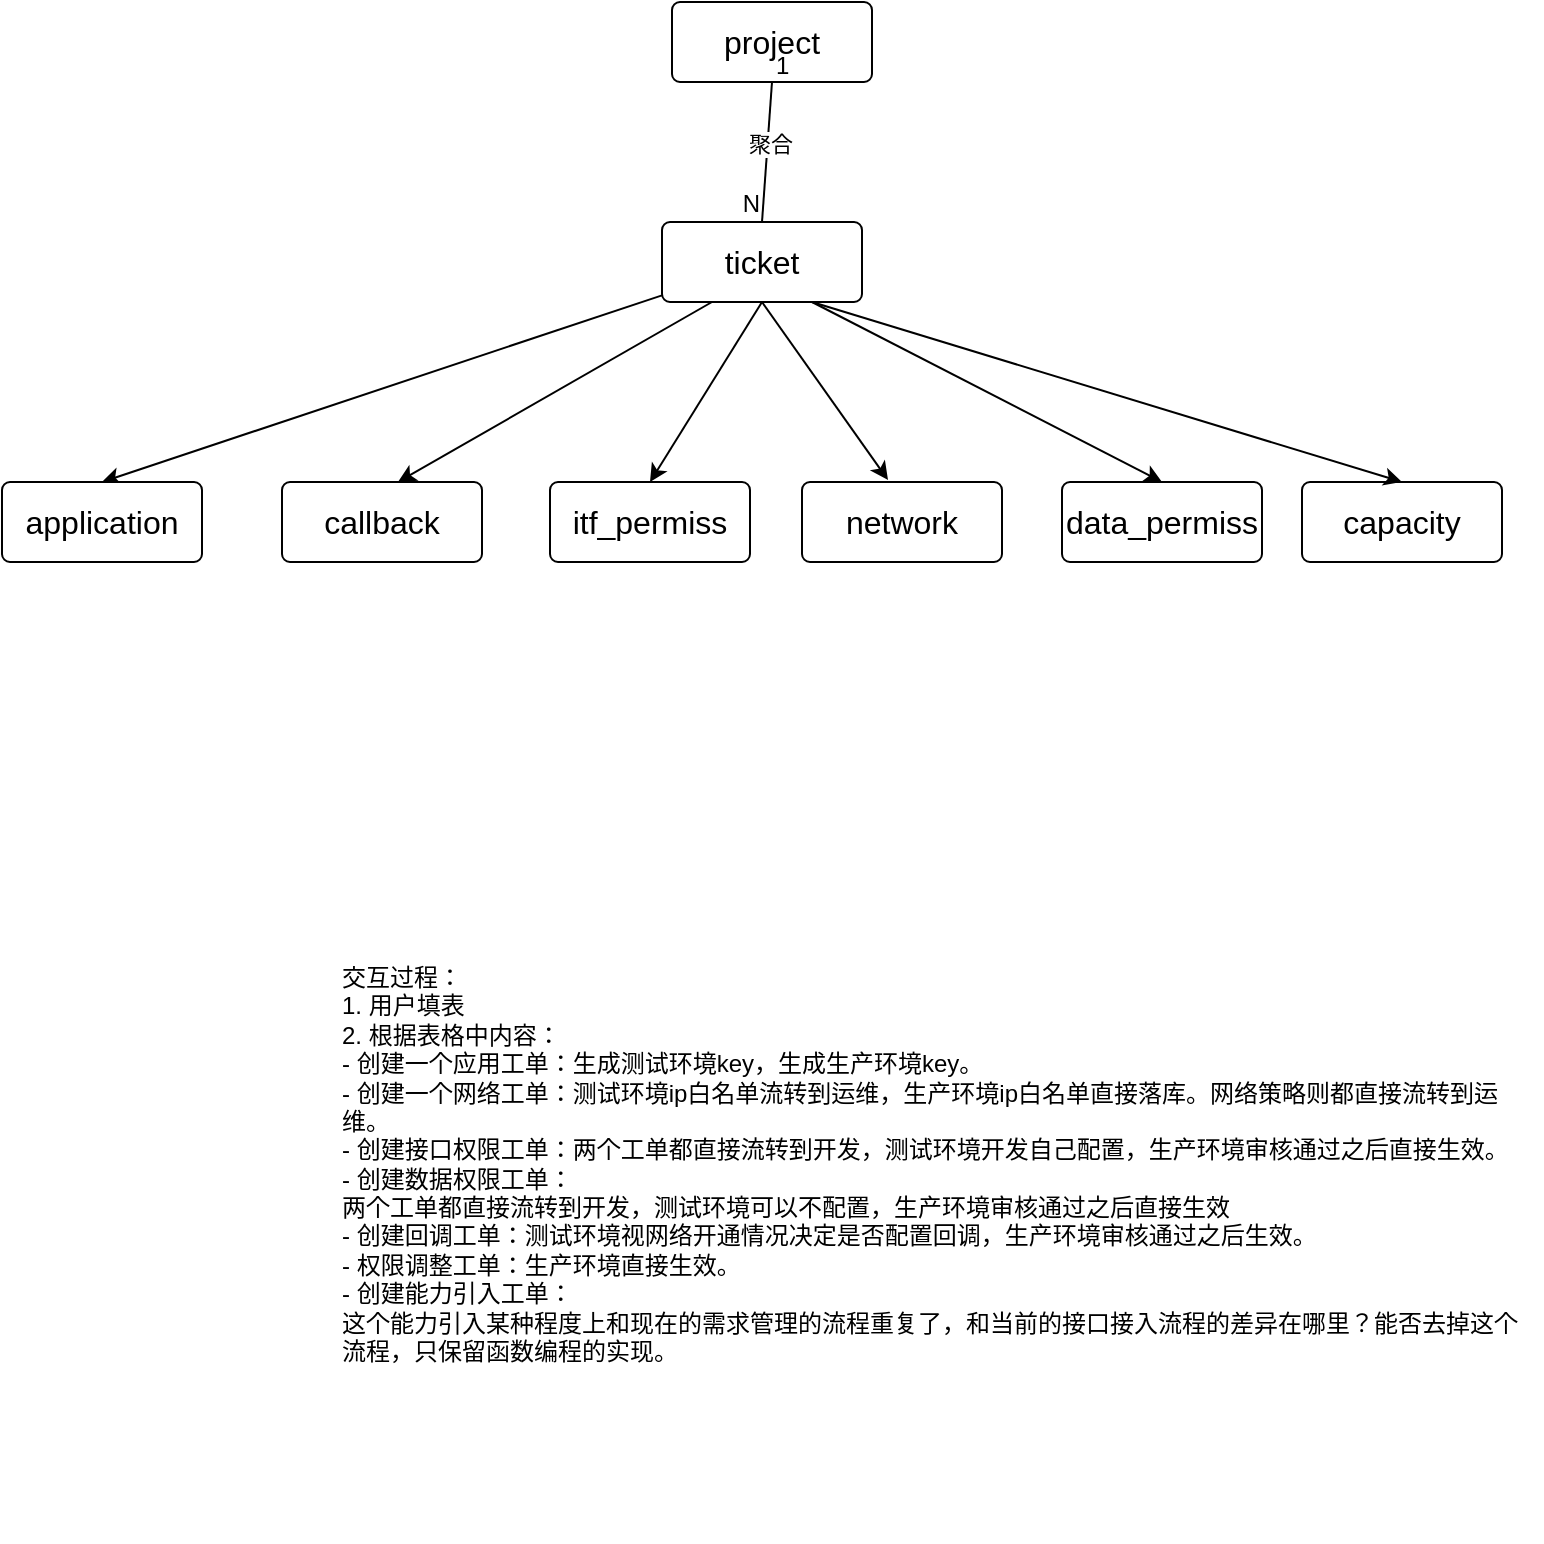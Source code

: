 <mxfile version="21.8.2" type="github" pages="2">
  <diagram name="第 1 页" id="ke_sULQ0Pp870_McWvx6">
    <mxGraphModel dx="2508" dy="1420" grid="1" gridSize="10" guides="1" tooltips="1" connect="1" arrows="1" fold="1" page="1" pageScale="1" pageWidth="827" pageHeight="1169" math="0" shadow="0">
      <root>
        <mxCell id="0" />
        <mxCell id="1" parent="0" />
        <mxCell id="tfuMoRNTXCS_lLPnVBTb-33" value="&lt;h1&gt;&lt;br&gt;&lt;/h1&gt;&lt;div&gt;交互过程：&lt;/div&gt;&lt;div&gt;1. 用户填表&lt;/div&gt;&lt;div&gt;2. 根据表格中内容：&lt;/div&gt;&lt;div&gt;- 创建一个应用工单：生成测试环境key，生成生产环境key。&lt;/div&gt;&lt;div&gt;- 创建一个网络工单：测试环境ip白名单流转到运维，生产环境ip白名单直接落库。网络策略则都直接流转到运维。&lt;/div&gt;&lt;div&gt;- 创建接口权限工单：两个工单都直接流转到开发，测试环境开发自己配置，生产环境审核通过之后直接生效。&lt;/div&gt;&lt;div&gt;- 创建数据权限工单：&lt;/div&gt;两个工单都直接流转到开发，测试环境可以不配置，生产环境审核通过之后直接生效&lt;div&gt;&lt;span style=&quot;background-color: initial;&quot;&gt;- 创建回调工单：测试环境视网络开通情况决定是否配置回调，生产环境审核通过之后生效。&lt;/span&gt;&lt;/div&gt;&lt;div&gt;- 权限调整工单：生产环境直接生效。&lt;/div&gt;&lt;div&gt;&lt;/div&gt;- 创建能力引入工单：&lt;br&gt;这个能力引入某种程度上和现在的需求管理的流程重复了，和当前的接口接入流程的差异在哪里？能否去掉这个流程，只保留函数编程的实现。&lt;br&gt;&lt;br&gt;&amp;nbsp; &amp;nbsp; &amp;nbsp; &amp;nbsp;&lt;br&gt;&lt;br&gt;&lt;br&gt;&lt;br&gt;&lt;br&gt;&lt;br&gt;&lt;br&gt;&lt;br&gt;&lt;br&gt;&lt;br&gt;&lt;br&gt;&lt;br&gt;&lt;br&gt;&lt;br&gt;&lt;br&gt;&lt;br&gt;&lt;br&gt;&lt;br&gt;" style="text;html=1;strokeColor=none;fillColor=none;spacing=5;spacingTop=-20;whiteSpace=wrap;overflow=hidden;rounded=0;" parent="1" vertex="1">
          <mxGeometry x="205" y="800" width="605" height="340" as="geometry" />
        </mxCell>
        <mxCell id="tfuMoRNTXCS_lLPnVBTb-34" value="project" style="rounded=1;arcSize=10;whiteSpace=wrap;html=1;align=center;fontSize=16;" parent="1" vertex="1">
          <mxGeometry x="375" y="370" width="100" height="40" as="geometry" />
        </mxCell>
        <mxCell id="tfuMoRNTXCS_lLPnVBTb-47" style="rounded=0;orthogonalLoop=1;jettySize=auto;html=1;entryX=0.5;entryY=0;entryDx=0;entryDy=0;" parent="1" source="tfuMoRNTXCS_lLPnVBTb-35" target="tfuMoRNTXCS_lLPnVBTb-41" edge="1">
          <mxGeometry relative="1" as="geometry" />
        </mxCell>
        <mxCell id="tfuMoRNTXCS_lLPnVBTb-35" value="ticket" style="rounded=1;arcSize=10;whiteSpace=wrap;html=1;align=center;fontSize=16;" parent="1" vertex="1">
          <mxGeometry x="370" y="480" width="100" height="40" as="geometry" />
        </mxCell>
        <mxCell id="tfuMoRNTXCS_lLPnVBTb-37" value="" style="endArrow=none;html=1;rounded=0;exitX=0.5;exitY=1;exitDx=0;exitDy=0;entryX=0.5;entryY=0;entryDx=0;entryDy=0;" parent="1" source="tfuMoRNTXCS_lLPnVBTb-34" target="tfuMoRNTXCS_lLPnVBTb-35" edge="1">
          <mxGeometry relative="1" as="geometry">
            <mxPoint x="500" y="440" as="sourcePoint" />
            <mxPoint x="660" y="440" as="targetPoint" />
          </mxGeometry>
        </mxCell>
        <mxCell id="tfuMoRNTXCS_lLPnVBTb-38" value="1" style="resizable=0;html=1;whiteSpace=wrap;align=left;verticalAlign=bottom;" parent="tfuMoRNTXCS_lLPnVBTb-37" connectable="0" vertex="1">
          <mxGeometry x="-1" relative="1" as="geometry" />
        </mxCell>
        <mxCell id="tfuMoRNTXCS_lLPnVBTb-39" value="N" style="resizable=0;html=1;whiteSpace=wrap;align=right;verticalAlign=bottom;" parent="tfuMoRNTXCS_lLPnVBTb-37" connectable="0" vertex="1">
          <mxGeometry x="1" relative="1" as="geometry" />
        </mxCell>
        <mxCell id="tfuMoRNTXCS_lLPnVBTb-40" value="聚合" style="edgeLabel;html=1;align=center;verticalAlign=middle;resizable=0;points=[];" parent="tfuMoRNTXCS_lLPnVBTb-37" vertex="1" connectable="0">
          <mxGeometry x="-0.127" y="1" relative="1" as="geometry">
            <mxPoint as="offset" />
          </mxGeometry>
        </mxCell>
        <mxCell id="tfuMoRNTXCS_lLPnVBTb-41" value="application" style="rounded=1;arcSize=10;whiteSpace=wrap;html=1;align=center;fontSize=16;" parent="1" vertex="1">
          <mxGeometry x="40" y="610" width="100" height="40" as="geometry" />
        </mxCell>
        <mxCell id="tfuMoRNTXCS_lLPnVBTb-42" value="callback" style="rounded=1;arcSize=10;whiteSpace=wrap;html=1;align=center;fontSize=16;" parent="1" vertex="1">
          <mxGeometry x="180" y="610" width="100" height="40" as="geometry" />
        </mxCell>
        <mxCell id="tfuMoRNTXCS_lLPnVBTb-43" value="itf_permiss" style="rounded=1;arcSize=10;whiteSpace=wrap;html=1;align=center;fontSize=16;" parent="1" vertex="1">
          <mxGeometry x="314" y="610" width="100" height="40" as="geometry" />
        </mxCell>
        <mxCell id="tfuMoRNTXCS_lLPnVBTb-44" value="network" style="rounded=1;arcSize=10;whiteSpace=wrap;html=1;align=center;fontSize=16;" parent="1" vertex="1">
          <mxGeometry x="440" y="610" width="100" height="40" as="geometry" />
        </mxCell>
        <mxCell id="tfuMoRNTXCS_lLPnVBTb-45" value="data_permiss" style="rounded=1;arcSize=10;whiteSpace=wrap;html=1;align=center;fontSize=16;" parent="1" vertex="1">
          <mxGeometry x="570" y="610" width="100" height="40" as="geometry" />
        </mxCell>
        <mxCell id="tfuMoRNTXCS_lLPnVBTb-46" value="capacity" style="rounded=1;arcSize=10;whiteSpace=wrap;html=1;align=center;fontSize=16;" parent="1" vertex="1">
          <mxGeometry x="690" y="610" width="100" height="40" as="geometry" />
        </mxCell>
        <mxCell id="tfuMoRNTXCS_lLPnVBTb-48" style="rounded=0;orthogonalLoop=1;jettySize=auto;html=1;entryX=0.58;entryY=0;entryDx=0;entryDy=0;exitX=0.25;exitY=1;exitDx=0;exitDy=0;entryPerimeter=0;" parent="1" source="tfuMoRNTXCS_lLPnVBTb-35" target="tfuMoRNTXCS_lLPnVBTb-42" edge="1">
          <mxGeometry relative="1" as="geometry">
            <mxPoint x="380" y="527" as="sourcePoint" />
            <mxPoint x="100" y="620" as="targetPoint" />
          </mxGeometry>
        </mxCell>
        <mxCell id="tfuMoRNTXCS_lLPnVBTb-49" style="rounded=0;orthogonalLoop=1;jettySize=auto;html=1;exitX=0.5;exitY=1;exitDx=0;exitDy=0;entryX=0.5;entryY=0;entryDx=0;entryDy=0;" parent="1" source="tfuMoRNTXCS_lLPnVBTb-35" target="tfuMoRNTXCS_lLPnVBTb-43" edge="1">
          <mxGeometry relative="1" as="geometry">
            <mxPoint x="405" y="530" as="sourcePoint" />
            <mxPoint x="370" y="600" as="targetPoint" />
          </mxGeometry>
        </mxCell>
        <mxCell id="tfuMoRNTXCS_lLPnVBTb-50" style="rounded=0;orthogonalLoop=1;jettySize=auto;html=1;exitX=0.5;exitY=1;exitDx=0;exitDy=0;entryX=0.43;entryY=-0.025;entryDx=0;entryDy=0;entryPerimeter=0;" parent="1" source="tfuMoRNTXCS_lLPnVBTb-35" target="tfuMoRNTXCS_lLPnVBTb-44" edge="1">
          <mxGeometry relative="1" as="geometry">
            <mxPoint x="430" y="530" as="sourcePoint" />
            <mxPoint x="374" y="620" as="targetPoint" />
          </mxGeometry>
        </mxCell>
        <mxCell id="tfuMoRNTXCS_lLPnVBTb-51" style="rounded=0;orthogonalLoop=1;jettySize=auto;html=1;exitX=0.75;exitY=1;exitDx=0;exitDy=0;entryX=0.5;entryY=0;entryDx=0;entryDy=0;" parent="1" source="tfuMoRNTXCS_lLPnVBTb-35" target="tfuMoRNTXCS_lLPnVBTb-45" edge="1">
          <mxGeometry relative="1" as="geometry">
            <mxPoint x="430" y="530" as="sourcePoint" />
            <mxPoint x="493" y="619" as="targetPoint" />
          </mxGeometry>
        </mxCell>
        <mxCell id="tfuMoRNTXCS_lLPnVBTb-52" style="rounded=0;orthogonalLoop=1;jettySize=auto;html=1;exitX=0.75;exitY=1;exitDx=0;exitDy=0;entryX=0.5;entryY=0;entryDx=0;entryDy=0;" parent="1" source="tfuMoRNTXCS_lLPnVBTb-35" target="tfuMoRNTXCS_lLPnVBTb-46" edge="1">
          <mxGeometry relative="1" as="geometry">
            <mxPoint x="455" y="530" as="sourcePoint" />
            <mxPoint x="630" y="620" as="targetPoint" />
          </mxGeometry>
        </mxCell>
      </root>
    </mxGraphModel>
  </diagram>
  <diagram id="z3GxOowav6SGuAZD9DW1" name="第 2 页">
    <mxGraphModel dx="2508" dy="1420" grid="1" gridSize="10" guides="1" tooltips="1" connect="1" arrows="1" fold="1" page="1" pageScale="1" pageWidth="827" pageHeight="1169" math="0" shadow="0">
      <root>
        <mxCell id="0" />
        <mxCell id="1" parent="0" />
        <mxCell id="awhvP4qhs8ZKSeA63bOC-4" style="edgeStyle=orthogonalEdgeStyle;rounded=0;orthogonalLoop=1;jettySize=auto;html=1;" parent="1" source="awhvP4qhs8ZKSeA63bOC-1" target="awhvP4qhs8ZKSeA63bOC-2" edge="1">
          <mxGeometry relative="1" as="geometry" />
        </mxCell>
        <mxCell id="awhvP4qhs8ZKSeA63bOC-6" value="提交" style="edgeLabel;html=1;align=center;verticalAlign=middle;resizable=0;points=[];" parent="awhvP4qhs8ZKSeA63bOC-4" vertex="1" connectable="0">
          <mxGeometry x="-0.15" y="1" relative="1" as="geometry">
            <mxPoint as="offset" />
          </mxGeometry>
        </mxCell>
        <mxCell id="awhvP4qhs8ZKSeA63bOC-1" value="" style="ellipse;fillColor=strokeColor;html=1;" parent="1" vertex="1">
          <mxGeometry x="170" y="380" width="30" height="30" as="geometry" />
        </mxCell>
        <mxCell id="awhvP4qhs8ZKSeA63bOC-12" style="edgeStyle=orthogonalEdgeStyle;rounded=0;orthogonalLoop=1;jettySize=auto;html=1;entryX=0;entryY=0.5;entryDx=0;entryDy=0;" parent="1" source="awhvP4qhs8ZKSeA63bOC-2" target="awhvP4qhs8ZKSeA63bOC-11" edge="1">
          <mxGeometry relative="1" as="geometry" />
        </mxCell>
        <mxCell id="awhvP4qhs8ZKSeA63bOC-13" value="通过" style="edgeLabel;html=1;align=center;verticalAlign=middle;resizable=0;points=[];" parent="awhvP4qhs8ZKSeA63bOC-12" vertex="1" connectable="0">
          <mxGeometry x="0.16" y="1" relative="1" as="geometry">
            <mxPoint as="offset" />
          </mxGeometry>
        </mxCell>
        <mxCell id="awhvP4qhs8ZKSeA63bOC-17" style="edgeStyle=orthogonalEdgeStyle;rounded=0;orthogonalLoop=1;jettySize=auto;html=1;entryX=0.5;entryY=1;entryDx=0;entryDy=0;exitX=0.5;exitY=1;exitDx=0;exitDy=0;" parent="1" source="awhvP4qhs8ZKSeA63bOC-2" target="awhvP4qhs8ZKSeA63bOC-14" edge="1">
          <mxGeometry relative="1" as="geometry">
            <Array as="points">
              <mxPoint x="337" y="440" />
              <mxPoint x="765" y="440" />
            </Array>
          </mxGeometry>
        </mxCell>
        <mxCell id="awhvP4qhs8ZKSeA63bOC-18" value="驳回" style="edgeLabel;html=1;align=center;verticalAlign=middle;resizable=0;points=[];" parent="awhvP4qhs8ZKSeA63bOC-17" vertex="1" connectable="0">
          <mxGeometry x="-0.057" y="-1" relative="1" as="geometry">
            <mxPoint as="offset" />
          </mxGeometry>
        </mxCell>
        <mxCell id="awhvP4qhs8ZKSeA63bOC-2" value="业务已提交" style="html=1;align=center;verticalAlign=top;rounded=1;absoluteArcSize=1;arcSize=10;dashed=0;whiteSpace=wrap;fontSize=16;" parent="1" vertex="1">
          <mxGeometry x="274" y="380" width="126" height="30" as="geometry" />
        </mxCell>
        <mxCell id="awhvP4qhs8ZKSeA63bOC-15" style="edgeStyle=orthogonalEdgeStyle;rounded=0;orthogonalLoop=1;jettySize=auto;html=1;entryX=0;entryY=0.5;entryDx=0;entryDy=0;" parent="1" source="awhvP4qhs8ZKSeA63bOC-11" target="awhvP4qhs8ZKSeA63bOC-14" edge="1">
          <mxGeometry relative="1" as="geometry" />
        </mxCell>
        <mxCell id="awhvP4qhs8ZKSeA63bOC-16" value="完成" style="edgeLabel;html=1;align=center;verticalAlign=middle;resizable=0;points=[];" parent="awhvP4qhs8ZKSeA63bOC-15" vertex="1" connectable="0">
          <mxGeometry x="-0.2" relative="1" as="geometry">
            <mxPoint as="offset" />
          </mxGeometry>
        </mxCell>
        <mxCell id="awhvP4qhs8ZKSeA63bOC-11" value="创建生产/测试环境账号" style="html=1;align=center;verticalAlign=top;rounded=1;absoluteArcSize=1;arcSize=10;dashed=0;whiteSpace=wrap;fontSize=16;" parent="1" vertex="1">
          <mxGeometry x="490" y="380" width="190" height="30" as="geometry" />
        </mxCell>
        <mxCell id="awhvP4qhs8ZKSeA63bOC-14" value="" style="ellipse;html=1;shape=endState;fillColor=strokeColor;" parent="1" vertex="1">
          <mxGeometry x="750" y="380" width="30" height="30" as="geometry" />
        </mxCell>
        <mxCell id="awhvP4qhs8ZKSeA63bOC-21" style="edgeStyle=orthogonalEdgeStyle;rounded=0;orthogonalLoop=1;jettySize=auto;html=1;exitX=1;exitY=0.5;exitDx=0;exitDy=0;entryX=0;entryY=0.5;entryDx=0;entryDy=0;" parent="1" source="awhvP4qhs8ZKSeA63bOC-19" target="awhvP4qhs8ZKSeA63bOC-20" edge="1">
          <mxGeometry relative="1" as="geometry" />
        </mxCell>
        <mxCell id="awhvP4qhs8ZKSeA63bOC-19" value="" style="ellipse;fillColor=strokeColor;html=1;" parent="1" vertex="1">
          <mxGeometry x="170" y="555" width="30" height="30" as="geometry" />
        </mxCell>
        <mxCell id="awhvP4qhs8ZKSeA63bOC-25" style="edgeStyle=orthogonalEdgeStyle;rounded=0;orthogonalLoop=1;jettySize=auto;html=1;" parent="1" source="awhvP4qhs8ZKSeA63bOC-20" edge="1">
          <mxGeometry relative="1" as="geometry">
            <mxPoint x="450" y="570" as="targetPoint" />
          </mxGeometry>
        </mxCell>
        <mxCell id="awhvP4qhs8ZKSeA63bOC-29" value="通过" style="edgeLabel;html=1;align=center;verticalAlign=middle;resizable=0;points=[];" parent="awhvP4qhs8ZKSeA63bOC-25" vertex="1" connectable="0">
          <mxGeometry x="-0.329" y="-1" relative="1" as="geometry">
            <mxPoint as="offset" />
          </mxGeometry>
        </mxCell>
        <mxCell id="awhvP4qhs8ZKSeA63bOC-32" style="edgeStyle=orthogonalEdgeStyle;rounded=0;orthogonalLoop=1;jettySize=auto;html=1;exitX=0.5;exitY=1;exitDx=0;exitDy=0;entryX=0.5;entryY=1;entryDx=0;entryDy=0;" parent="1" source="awhvP4qhs8ZKSeA63bOC-20" target="awhvP4qhs8ZKSeA63bOC-30" edge="1">
          <mxGeometry relative="1" as="geometry">
            <Array as="points">
              <mxPoint x="313" y="620" />
              <mxPoint x="725" y="620" />
            </Array>
          </mxGeometry>
        </mxCell>
        <mxCell id="awhvP4qhs8ZKSeA63bOC-33" value="驳回" style="edgeLabel;html=1;align=center;verticalAlign=middle;resizable=0;points=[];" parent="awhvP4qhs8ZKSeA63bOC-32" vertex="1" connectable="0">
          <mxGeometry x="0.155" y="-1" relative="1" as="geometry">
            <mxPoint as="offset" />
          </mxGeometry>
        </mxCell>
        <mxCell id="awhvP4qhs8ZKSeA63bOC-20" value="测试环境白名单" style="html=1;align=center;verticalAlign=top;rounded=1;absoluteArcSize=1;arcSize=10;dashed=0;whiteSpace=wrap;fontSize=16;" parent="1" vertex="1">
          <mxGeometry x="250" y="555" width="126" height="30" as="geometry" />
        </mxCell>
        <mxCell id="awhvP4qhs8ZKSeA63bOC-31" style="edgeStyle=orthogonalEdgeStyle;rounded=0;orthogonalLoop=1;jettySize=auto;html=1;" parent="1" source="awhvP4qhs8ZKSeA63bOC-28" target="awhvP4qhs8ZKSeA63bOC-30" edge="1">
          <mxGeometry relative="1" as="geometry" />
        </mxCell>
        <mxCell id="awhvP4qhs8ZKSeA63bOC-28" value="开通" style="html=1;align=center;verticalAlign=top;rounded=1;absoluteArcSize=1;arcSize=10;dashed=0;whiteSpace=wrap;fontSize=16;" parent="1" vertex="1">
          <mxGeometry x="450" y="555" width="130" height="30" as="geometry" />
        </mxCell>
        <mxCell id="awhvP4qhs8ZKSeA63bOC-30" value="" style="ellipse;html=1;shape=endState;fillColor=strokeColor;" parent="1" vertex="1">
          <mxGeometry x="710" y="555" width="30" height="30" as="geometry" />
        </mxCell>
        <mxCell id="awhvP4qhs8ZKSeA63bOC-36" style="edgeStyle=orthogonalEdgeStyle;rounded=0;orthogonalLoop=1;jettySize=auto;html=1;entryX=0;entryY=0.5;entryDx=0;entryDy=0;" parent="1" source="awhvP4qhs8ZKSeA63bOC-34" target="awhvP4qhs8ZKSeA63bOC-35" edge="1">
          <mxGeometry relative="1" as="geometry" />
        </mxCell>
        <mxCell id="awhvP4qhs8ZKSeA63bOC-34" value="" style="ellipse;fillColor=strokeColor;html=1;" parent="1" vertex="1">
          <mxGeometry x="170" y="710" width="30" height="30" as="geometry" />
        </mxCell>
        <mxCell id="awhvP4qhs8ZKSeA63bOC-38" style="edgeStyle=orthogonalEdgeStyle;rounded=0;orthogonalLoop=1;jettySize=auto;html=1;entryX=0;entryY=0.5;entryDx=0;entryDy=0;" parent="1" source="awhvP4qhs8ZKSeA63bOC-35" target="awhvP4qhs8ZKSeA63bOC-37" edge="1">
          <mxGeometry relative="1" as="geometry" />
        </mxCell>
        <mxCell id="awhvP4qhs8ZKSeA63bOC-39" value="通过" style="edgeLabel;html=1;align=center;verticalAlign=middle;resizable=0;points=[];" parent="awhvP4qhs8ZKSeA63bOC-38" vertex="1" connectable="0">
          <mxGeometry x="-0.06" y="-1" relative="1" as="geometry">
            <mxPoint as="offset" />
          </mxGeometry>
        </mxCell>
        <mxCell id="awhvP4qhs8ZKSeA63bOC-47" style="edgeStyle=orthogonalEdgeStyle;rounded=0;orthogonalLoop=1;jettySize=auto;html=1;entryX=0.5;entryY=1;entryDx=0;entryDy=0;exitX=0.5;exitY=1;exitDx=0;exitDy=0;" parent="1" source="awhvP4qhs8ZKSeA63bOC-35" target="awhvP4qhs8ZKSeA63bOC-40" edge="1">
          <mxGeometry relative="1" as="geometry" />
        </mxCell>
        <mxCell id="awhvP4qhs8ZKSeA63bOC-35" value="生产环境白名单" style="html=1;align=center;verticalAlign=top;rounded=1;absoluteArcSize=1;arcSize=10;dashed=0;whiteSpace=wrap;fontSize=16;" parent="1" vertex="1">
          <mxGeometry x="250" y="710" width="120" height="30" as="geometry" />
        </mxCell>
        <mxCell id="awhvP4qhs8ZKSeA63bOC-37" value="配置白名单" style="html=1;align=center;verticalAlign=top;rounded=1;absoluteArcSize=1;arcSize=10;dashed=0;whiteSpace=wrap;fontSize=16;" parent="1" vertex="1">
          <mxGeometry x="470" y="710" width="130" height="30" as="geometry" />
        </mxCell>
        <mxCell id="awhvP4qhs8ZKSeA63bOC-40" value="" style="ellipse;html=1;shape=endState;fillColor=strokeColor;" parent="1" vertex="1">
          <mxGeometry x="710" y="710" width="30" height="30" as="geometry" />
        </mxCell>
        <mxCell id="awhvP4qhs8ZKSeA63bOC-41" style="edgeStyle=orthogonalEdgeStyle;rounded=0;orthogonalLoop=1;jettySize=auto;html=1;" parent="1" source="awhvP4qhs8ZKSeA63bOC-37" edge="1">
          <mxGeometry relative="1" as="geometry">
            <mxPoint x="710" y="725" as="targetPoint" />
          </mxGeometry>
        </mxCell>
        <mxCell id="awhvP4qhs8ZKSeA63bOC-48" style="edgeStyle=orthogonalEdgeStyle;rounded=0;orthogonalLoop=1;jettySize=auto;html=1;exitX=1;exitY=0.5;exitDx=0;exitDy=0;entryX=0;entryY=0.5;entryDx=0;entryDy=0;" parent="1" source="awhvP4qhs8ZKSeA63bOC-49" target="awhvP4qhs8ZKSeA63bOC-54" edge="1">
          <mxGeometry relative="1" as="geometry" />
        </mxCell>
        <mxCell id="awhvP4qhs8ZKSeA63bOC-49" value="" style="ellipse;fillColor=strokeColor;html=1;" parent="1" vertex="1">
          <mxGeometry x="170" y="850" width="30" height="30" as="geometry" />
        </mxCell>
        <mxCell id="awhvP4qhs8ZKSeA63bOC-50" style="edgeStyle=orthogonalEdgeStyle;rounded=0;orthogonalLoop=1;jettySize=auto;html=1;" parent="1" source="awhvP4qhs8ZKSeA63bOC-54" edge="1">
          <mxGeometry relative="1" as="geometry">
            <mxPoint x="450" y="865" as="targetPoint" />
          </mxGeometry>
        </mxCell>
        <mxCell id="awhvP4qhs8ZKSeA63bOC-51" value="通过" style="edgeLabel;html=1;align=center;verticalAlign=middle;resizable=0;points=[];" parent="awhvP4qhs8ZKSeA63bOC-50" vertex="1" connectable="0">
          <mxGeometry x="-0.329" y="-1" relative="1" as="geometry">
            <mxPoint as="offset" />
          </mxGeometry>
        </mxCell>
        <mxCell id="awhvP4qhs8ZKSeA63bOC-52" style="edgeStyle=orthogonalEdgeStyle;rounded=0;orthogonalLoop=1;jettySize=auto;html=1;exitX=0.5;exitY=1;exitDx=0;exitDy=0;entryX=0.5;entryY=1;entryDx=0;entryDy=0;" parent="1" source="awhvP4qhs8ZKSeA63bOC-54" target="awhvP4qhs8ZKSeA63bOC-57" edge="1">
          <mxGeometry relative="1" as="geometry">
            <Array as="points">
              <mxPoint x="313" y="915" />
              <mxPoint x="725" y="915" />
            </Array>
          </mxGeometry>
        </mxCell>
        <mxCell id="awhvP4qhs8ZKSeA63bOC-53" value="驳回" style="edgeLabel;html=1;align=center;verticalAlign=middle;resizable=0;points=[];" parent="awhvP4qhs8ZKSeA63bOC-52" vertex="1" connectable="0">
          <mxGeometry x="0.155" y="-1" relative="1" as="geometry">
            <mxPoint as="offset" />
          </mxGeometry>
        </mxCell>
        <mxCell id="awhvP4qhs8ZKSeA63bOC-54" value="网络策略" style="html=1;align=center;verticalAlign=top;rounded=1;absoluteArcSize=1;arcSize=10;dashed=0;whiteSpace=wrap;fontSize=16;" parent="1" vertex="1">
          <mxGeometry x="250" y="850" width="126" height="30" as="geometry" />
        </mxCell>
        <mxCell id="awhvP4qhs8ZKSeA63bOC-55" style="edgeStyle=orthogonalEdgeStyle;rounded=0;orthogonalLoop=1;jettySize=auto;html=1;" parent="1" source="awhvP4qhs8ZKSeA63bOC-56" target="awhvP4qhs8ZKSeA63bOC-57" edge="1">
          <mxGeometry relative="1" as="geometry" />
        </mxCell>
        <mxCell id="awhvP4qhs8ZKSeA63bOC-56" value="开通" style="html=1;align=center;verticalAlign=top;rounded=1;absoluteArcSize=1;arcSize=10;dashed=0;whiteSpace=wrap;fontSize=16;" parent="1" vertex="1">
          <mxGeometry x="450" y="850" width="130" height="30" as="geometry" />
        </mxCell>
        <mxCell id="awhvP4qhs8ZKSeA63bOC-57" value="" style="ellipse;html=1;shape=endState;fillColor=strokeColor;" parent="1" vertex="1">
          <mxGeometry x="710" y="850" width="30" height="30" as="geometry" />
        </mxCell>
        <mxCell id="awhvP4qhs8ZKSeA63bOC-63" style="edgeStyle=orthogonalEdgeStyle;rounded=0;orthogonalLoop=1;jettySize=auto;html=1;" parent="1" source="awhvP4qhs8ZKSeA63bOC-58" target="awhvP4qhs8ZKSeA63bOC-59" edge="1">
          <mxGeometry relative="1" as="geometry" />
        </mxCell>
        <mxCell id="awhvP4qhs8ZKSeA63bOC-58" value="" style="ellipse;fillColor=strokeColor;html=1;" parent="1" vertex="1">
          <mxGeometry x="170" y="980" width="30" height="30" as="geometry" />
        </mxCell>
        <mxCell id="awhvP4qhs8ZKSeA63bOC-64" style="edgeStyle=orthogonalEdgeStyle;rounded=0;orthogonalLoop=1;jettySize=auto;html=1;" parent="1" source="awhvP4qhs8ZKSeA63bOC-59" target="awhvP4qhs8ZKSeA63bOC-60" edge="1">
          <mxGeometry relative="1" as="geometry" />
        </mxCell>
        <mxCell id="awhvP4qhs8ZKSeA63bOC-77" value="通过" style="edgeLabel;html=1;align=center;verticalAlign=middle;resizable=0;points=[];" parent="awhvP4qhs8ZKSeA63bOC-64" vertex="1" connectable="0">
          <mxGeometry x="-0.333" relative="1" as="geometry">
            <mxPoint as="offset" />
          </mxGeometry>
        </mxCell>
        <mxCell id="awhvP4qhs8ZKSeA63bOC-59" value="配置接口权限" style="html=1;align=center;verticalAlign=top;rounded=1;absoluteArcSize=1;arcSize=10;dashed=0;whiteSpace=wrap;fontSize=16;" parent="1" vertex="1">
          <mxGeometry x="244" y="980" width="126" height="30" as="geometry" />
        </mxCell>
        <mxCell id="awhvP4qhs8ZKSeA63bOC-65" style="edgeStyle=orthogonalEdgeStyle;rounded=0;orthogonalLoop=1;jettySize=auto;html=1;" parent="1" source="awhvP4qhs8ZKSeA63bOC-60" edge="1">
          <mxGeometry relative="1" as="geometry">
            <mxPoint x="670" y="995" as="targetPoint" />
          </mxGeometry>
        </mxCell>
        <mxCell id="awhvP4qhs8ZKSeA63bOC-78" value="通过" style="edgeLabel;html=1;align=center;verticalAlign=middle;resizable=0;points=[];" parent="awhvP4qhs8ZKSeA63bOC-65" vertex="1" connectable="0">
          <mxGeometry x="-0.008" y="-2" relative="1" as="geometry">
            <mxPoint x="2" y="-2" as="offset" />
          </mxGeometry>
        </mxCell>
        <mxCell id="awhvP4qhs8ZKSeA63bOC-73" style="edgeStyle=orthogonalEdgeStyle;rounded=0;orthogonalLoop=1;jettySize=auto;html=1;entryX=0.5;entryY=1;entryDx=0;entryDy=0;" parent="1" source="awhvP4qhs8ZKSeA63bOC-60" target="awhvP4qhs8ZKSeA63bOC-70" edge="1">
          <mxGeometry relative="1" as="geometry">
            <Array as="points">
              <mxPoint x="520" y="1030" />
              <mxPoint x="1095" y="1030" />
            </Array>
          </mxGeometry>
        </mxCell>
        <mxCell id="awhvP4qhs8ZKSeA63bOC-60" value="测试环境接口配置" style="html=1;align=center;verticalAlign=top;rounded=1;absoluteArcSize=1;arcSize=10;dashed=0;whiteSpace=wrap;fontSize=16;" parent="1" vertex="1">
          <mxGeometry x="430" y="980" width="180" height="30" as="geometry" />
        </mxCell>
        <mxCell id="awhvP4qhs8ZKSeA63bOC-71" style="edgeStyle=orthogonalEdgeStyle;rounded=0;orthogonalLoop=1;jettySize=auto;html=1;entryX=0;entryY=0.5;entryDx=0;entryDy=0;" parent="1" source="awhvP4qhs8ZKSeA63bOC-68" target="awhvP4qhs8ZKSeA63bOC-69" edge="1">
          <mxGeometry relative="1" as="geometry" />
        </mxCell>
        <mxCell id="awhvP4qhs8ZKSeA63bOC-79" value="通过" style="edgeLabel;html=1;align=center;verticalAlign=middle;resizable=0;points=[];" parent="awhvP4qhs8ZKSeA63bOC-71" vertex="1" connectable="0">
          <mxGeometry relative="1" as="geometry">
            <mxPoint as="offset" />
          </mxGeometry>
        </mxCell>
        <mxCell id="awhvP4qhs8ZKSeA63bOC-76" style="edgeStyle=orthogonalEdgeStyle;rounded=0;orthogonalLoop=1;jettySize=auto;html=1;entryX=0.5;entryY=1;entryDx=0;entryDy=0;" parent="1" source="awhvP4qhs8ZKSeA63bOC-68" target="awhvP4qhs8ZKSeA63bOC-70" edge="1">
          <mxGeometry relative="1" as="geometry">
            <Array as="points">
              <mxPoint x="730" y="1030" />
              <mxPoint x="1095" y="1030" />
            </Array>
          </mxGeometry>
        </mxCell>
        <mxCell id="awhvP4qhs8ZKSeA63bOC-81" value="驳回" style="edgeLabel;html=1;align=center;verticalAlign=middle;resizable=0;points=[];" parent="awhvP4qhs8ZKSeA63bOC-76" vertex="1" connectable="0">
          <mxGeometry x="0.259" y="-3" relative="1" as="geometry">
            <mxPoint as="offset" />
          </mxGeometry>
        </mxCell>
        <mxCell id="awhvP4qhs8ZKSeA63bOC-68" value="测试环境联调" style="html=1;align=center;verticalAlign=top;rounded=1;absoluteArcSize=1;arcSize=10;dashed=0;whiteSpace=wrap;fontSize=16;" parent="1" vertex="1">
          <mxGeometry x="670" y="980" width="110" height="30" as="geometry" />
        </mxCell>
        <mxCell id="awhvP4qhs8ZKSeA63bOC-72" value="" style="edgeStyle=orthogonalEdgeStyle;rounded=0;orthogonalLoop=1;jettySize=auto;html=1;" parent="1" source="awhvP4qhs8ZKSeA63bOC-69" target="awhvP4qhs8ZKSeA63bOC-70" edge="1">
          <mxGeometry relative="1" as="geometry" />
        </mxCell>
        <mxCell id="awhvP4qhs8ZKSeA63bOC-80" value="通过" style="edgeLabel;html=1;align=center;verticalAlign=middle;resizable=0;points=[];" parent="awhvP4qhs8ZKSeA63bOC-72" vertex="1" connectable="0">
          <mxGeometry x="0.033" relative="1" as="geometry">
            <mxPoint as="offset" />
          </mxGeometry>
        </mxCell>
        <mxCell id="awhvP4qhs8ZKSeA63bOC-69" value="rpc下发生产环境配置" style="html=1;align=center;verticalAlign=top;rounded=1;absoluteArcSize=1;arcSize=10;dashed=0;whiteSpace=wrap;fontSize=16;" parent="1" vertex="1">
          <mxGeometry x="850" y="980" width="170" height="30" as="geometry" />
        </mxCell>
        <mxCell id="awhvP4qhs8ZKSeA63bOC-70" value="" style="ellipse;html=1;shape=endState;fillColor=strokeColor;" parent="1" vertex="1">
          <mxGeometry x="1080" y="980" width="30" height="30" as="geometry" />
        </mxCell>
        <mxCell id="awhvP4qhs8ZKSeA63bOC-85" value="" style="edgeStyle=orthogonalEdgeStyle;rounded=0;orthogonalLoop=1;jettySize=auto;html=1;" parent="1" source="awhvP4qhs8ZKSeA63bOC-82" target="awhvP4qhs8ZKSeA63bOC-83" edge="1">
          <mxGeometry relative="1" as="geometry" />
        </mxCell>
        <mxCell id="awhvP4qhs8ZKSeA63bOC-82" value="" style="ellipse;fillColor=strokeColor;html=1;" parent="1" vertex="1">
          <mxGeometry x="170" y="1090" width="30" height="30" as="geometry" />
        </mxCell>
        <mxCell id="awhvP4qhs8ZKSeA63bOC-87" value="" style="edgeStyle=orthogonalEdgeStyle;rounded=0;orthogonalLoop=1;jettySize=auto;html=1;" parent="1" source="awhvP4qhs8ZKSeA63bOC-83" target="awhvP4qhs8ZKSeA63bOC-86" edge="1">
          <mxGeometry relative="1" as="geometry" />
        </mxCell>
        <mxCell id="awhvP4qhs8ZKSeA63bOC-91" value="通过" style="edgeLabel;html=1;align=center;verticalAlign=middle;resizable=0;points=[];" parent="awhvP4qhs8ZKSeA63bOC-87" vertex="1" connectable="0">
          <mxGeometry x="0.289" y="-3" relative="1" as="geometry">
            <mxPoint as="offset" />
          </mxGeometry>
        </mxCell>
        <mxCell id="awhvP4qhs8ZKSeA63bOC-90" style="edgeStyle=orthogonalEdgeStyle;rounded=0;orthogonalLoop=1;jettySize=auto;html=1;entryX=0.5;entryY=1;entryDx=0;entryDy=0;" parent="1" source="awhvP4qhs8ZKSeA63bOC-83" target="awhvP4qhs8ZKSeA63bOC-88" edge="1">
          <mxGeometry relative="1" as="geometry">
            <Array as="points">
              <mxPoint x="320" y="1140" />
              <mxPoint x="725" y="1140" />
            </Array>
          </mxGeometry>
        </mxCell>
        <mxCell id="awhvP4qhs8ZKSeA63bOC-93" value="驳回" style="edgeLabel;html=1;align=center;verticalAlign=middle;resizable=0;points=[];" parent="awhvP4qhs8ZKSeA63bOC-90" vertex="1" connectable="0">
          <mxGeometry x="0.254" y="1" relative="1" as="geometry">
            <mxPoint as="offset" />
          </mxGeometry>
        </mxCell>
        <mxCell id="awhvP4qhs8ZKSeA63bOC-83" value="配置数据权限" style="html=1;align=center;verticalAlign=top;rounded=1;absoluteArcSize=1;arcSize=10;dashed=0;whiteSpace=wrap;fontSize=16;" parent="1" vertex="1">
          <mxGeometry x="244" y="1090" width="126" height="30" as="geometry" />
        </mxCell>
        <mxCell id="awhvP4qhs8ZKSeA63bOC-89" value="" style="edgeStyle=orthogonalEdgeStyle;rounded=0;orthogonalLoop=1;jettySize=auto;html=1;" parent="1" source="awhvP4qhs8ZKSeA63bOC-86" target="awhvP4qhs8ZKSeA63bOC-88" edge="1">
          <mxGeometry relative="1" as="geometry" />
        </mxCell>
        <mxCell id="awhvP4qhs8ZKSeA63bOC-92" value="通过" style="edgeLabel;html=1;align=center;verticalAlign=middle;resizable=0;points=[];" parent="awhvP4qhs8ZKSeA63bOC-89" vertex="1" connectable="0">
          <mxGeometry x="-0.5" y="3" relative="1" as="geometry">
            <mxPoint as="offset" />
          </mxGeometry>
        </mxCell>
        <mxCell id="awhvP4qhs8ZKSeA63bOC-86" value="rpc下发生产环境配置" style="html=1;align=center;verticalAlign=top;rounded=1;absoluteArcSize=1;arcSize=10;dashed=0;whiteSpace=wrap;fontSize=16;" parent="1" vertex="1">
          <mxGeometry x="460" y="1090" width="170" height="30" as="geometry" />
        </mxCell>
        <mxCell id="awhvP4qhs8ZKSeA63bOC-88" value="" style="ellipse;html=1;shape=endState;fillColor=strokeColor;" parent="1" vertex="1">
          <mxGeometry x="710" y="1090" width="30" height="30" as="geometry" />
        </mxCell>
        <mxCell id="FcDUNDGRr2rt5FfXkFL4-5" style="edgeStyle=orthogonalEdgeStyle;rounded=0;orthogonalLoop=1;jettySize=auto;html=1;" edge="1" parent="1" source="FcDUNDGRr2rt5FfXkFL4-1" target="FcDUNDGRr2rt5FfXkFL4-38">
          <mxGeometry relative="1" as="geometry">
            <mxPoint x="1550" y="385" as="targetPoint" />
          </mxGeometry>
        </mxCell>
        <mxCell id="FcDUNDGRr2rt5FfXkFL4-1" value="" style="ellipse;fillColor=strokeColor;html=1;" vertex="1" parent="1">
          <mxGeometry x="1470" y="370" width="30" height="30" as="geometry" />
        </mxCell>
        <mxCell id="FcDUNDGRr2rt5FfXkFL4-2" value="Text" style="text;html=1;strokeColor=none;fillColor=none;align=center;verticalAlign=middle;whiteSpace=wrap;rounded=0;" vertex="1" parent="1">
          <mxGeometry x="1180" y="710" width="60" height="30" as="geometry" />
        </mxCell>
        <mxCell id="FcDUNDGRr2rt5FfXkFL4-3" value="业务提交&lt;br&gt;应用申请工单" style="text;html=1;align=center;verticalAlign=middle;resizable=0;points=[];autosize=1;strokeColor=none;fillColor=none;" vertex="1" parent="1">
          <mxGeometry x="1435" y="325" width="100" height="40" as="geometry" />
        </mxCell>
        <mxCell id="FcDUNDGRr2rt5FfXkFL4-14" style="edgeStyle=orthogonalEdgeStyle;rounded=0;orthogonalLoop=1;jettySize=auto;html=1;entryX=0;entryY=0.5;entryDx=0;entryDy=0;" edge="1" parent="1" source="FcDUNDGRr2rt5FfXkFL4-15" target="FcDUNDGRr2rt5FfXkFL4-18">
          <mxGeometry relative="1" as="geometry" />
        </mxCell>
        <mxCell id="FcDUNDGRr2rt5FfXkFL4-15" value="" style="ellipse;fillColor=strokeColor;html=1;" vertex="1" parent="1">
          <mxGeometry x="1460" y="905" width="30" height="30" as="geometry" />
        </mxCell>
        <mxCell id="FcDUNDGRr2rt5FfXkFL4-16" value="业务提交&lt;br&gt;网络白名单工单" style="text;html=1;align=center;verticalAlign=middle;resizable=0;points=[];autosize=1;strokeColor=none;fillColor=none;" vertex="1" parent="1">
          <mxGeometry x="1420" y="860" width="110" height="40" as="geometry" />
        </mxCell>
        <mxCell id="FcDUNDGRr2rt5FfXkFL4-17" value="" style="edgeStyle=orthogonalEdgeStyle;rounded=0;orthogonalLoop=1;jettySize=auto;html=1;" edge="1" parent="1" source="FcDUNDGRr2rt5FfXkFL4-18" target="FcDUNDGRr2rt5FfXkFL4-20">
          <mxGeometry relative="1" as="geometry" />
        </mxCell>
        <mxCell id="FcDUNDGRr2rt5FfXkFL4-18" value="网关审核" style="html=1;align=center;verticalAlign=top;rounded=1;absoluteArcSize=1;arcSize=10;dashed=0;whiteSpace=wrap;fontSize=16;" vertex="1" parent="1">
          <mxGeometry x="1570" y="905" width="126" height="30" as="geometry" />
        </mxCell>
        <mxCell id="FcDUNDGRr2rt5FfXkFL4-19" value="" style="edgeStyle=orthogonalEdgeStyle;rounded=0;orthogonalLoop=1;jettySize=auto;html=1;" edge="1" parent="1" source="FcDUNDGRr2rt5FfXkFL4-20" target="FcDUNDGRr2rt5FfXkFL4-22">
          <mxGeometry relative="1" as="geometry" />
        </mxCell>
        <mxCell id="FcDUNDGRr2rt5FfXkFL4-20" value="网关提交研发云网络白名单工单" style="html=1;align=center;verticalAlign=top;rounded=1;absoluteArcSize=1;arcSize=10;dashed=0;whiteSpace=wrap;fontSize=16;" vertex="1" parent="1">
          <mxGeometry x="1760" y="895" width="130" height="50" as="geometry" />
        </mxCell>
        <mxCell id="FcDUNDGRr2rt5FfXkFL4-21" value="" style="edgeStyle=orthogonalEdgeStyle;rounded=0;orthogonalLoop=1;jettySize=auto;html=1;" edge="1" parent="1" source="FcDUNDGRr2rt5FfXkFL4-22" target="FcDUNDGRr2rt5FfXkFL4-24">
          <mxGeometry relative="1" as="geometry" />
        </mxCell>
        <mxCell id="FcDUNDGRr2rt5FfXkFL4-22" value="" style="html=1;align=center;verticalAlign=top;rounded=1;absoluteArcSize=1;arcSize=10;dashed=0;whiteSpace=wrap;fontSize=16;" vertex="1" parent="1">
          <mxGeometry x="1940" y="905" width="150" height="30" as="geometry" />
        </mxCell>
        <mxCell id="FcDUNDGRr2rt5FfXkFL4-23" value="" style="edgeStyle=orthogonalEdgeStyle;rounded=0;orthogonalLoop=1;jettySize=auto;html=1;" edge="1" parent="1" source="FcDUNDGRr2rt5FfXkFL4-24" target="FcDUNDGRr2rt5FfXkFL4-25">
          <mxGeometry relative="1" as="geometry" />
        </mxCell>
        <mxCell id="FcDUNDGRr2rt5FfXkFL4-24" value="rpc下发配置" style="html=1;align=center;verticalAlign=top;rounded=1;absoluteArcSize=1;arcSize=10;dashed=0;whiteSpace=wrap;fontSize=16;" vertex="1" parent="1">
          <mxGeometry x="2130" y="905" width="150" height="30" as="geometry" />
        </mxCell>
        <mxCell id="FcDUNDGRr2rt5FfXkFL4-25" value="" style="ellipse;html=1;shape=endState;fillColor=strokeColor;" vertex="1" parent="1">
          <mxGeometry x="2330" y="905" width="30" height="30" as="geometry" />
        </mxCell>
        <mxCell id="FcDUNDGRr2rt5FfXkFL4-30" value="" style="ellipse;html=1;shape=endState;fillColor=strokeColor;" vertex="1" parent="1">
          <mxGeometry x="2212" y="370" width="30" height="30" as="geometry" />
        </mxCell>
        <mxCell id="FcDUNDGRr2rt5FfXkFL4-36" value="" style="rhombus;whiteSpace=wrap;html=1;" vertex="1" parent="1">
          <mxGeometry x="1300" y="180" width="130" height="40" as="geometry" />
        </mxCell>
        <mxCell id="FcDUNDGRr2rt5FfXkFL4-41" value="" style="edgeStyle=orthogonalEdgeStyle;rounded=0;orthogonalLoop=1;jettySize=auto;html=1;" edge="1" parent="1" source="FcDUNDGRr2rt5FfXkFL4-38" target="FcDUNDGRr2rt5FfXkFL4-40">
          <mxGeometry relative="1" as="geometry" />
        </mxCell>
        <mxCell id="FcDUNDGRr2rt5FfXkFL4-42" value="同意" style="edgeLabel;html=1;align=center;verticalAlign=middle;resizable=0;points=[];" vertex="1" connectable="0" parent="FcDUNDGRr2rt5FfXkFL4-41">
          <mxGeometry x="0.014" y="1" relative="1" as="geometry">
            <mxPoint as="offset" />
          </mxGeometry>
        </mxCell>
        <mxCell id="FcDUNDGRr2rt5FfXkFL4-52" style="edgeStyle=orthogonalEdgeStyle;rounded=0;orthogonalLoop=1;jettySize=auto;html=1;entryX=0.5;entryY=1;entryDx=0;entryDy=0;exitX=0.5;exitY=1;exitDx=0;exitDy=0;" edge="1" parent="1" source="FcDUNDGRr2rt5FfXkFL4-38" target="FcDUNDGRr2rt5FfXkFL4-30">
          <mxGeometry relative="1" as="geometry">
            <Array as="points">
              <mxPoint x="1605" y="450" />
              <mxPoint x="2227" y="450" />
            </Array>
          </mxGeometry>
        </mxCell>
        <mxCell id="FcDUNDGRr2rt5FfXkFL4-53" value="不同意" style="edgeLabel;html=1;align=center;verticalAlign=middle;resizable=0;points=[];" vertex="1" connectable="0" parent="FcDUNDGRr2rt5FfXkFL4-52">
          <mxGeometry x="-0.221" relative="1" as="geometry">
            <mxPoint as="offset" />
          </mxGeometry>
        </mxCell>
        <mxCell id="FcDUNDGRr2rt5FfXkFL4-38" value="审核" style="ellipse;" vertex="1" parent="1">
          <mxGeometry x="1580" y="360" width="50" height="50" as="geometry" />
        </mxCell>
        <mxCell id="FcDUNDGRr2rt5FfXkFL4-39" value="网关提交研发云网络白名单工单" style="html=1;align=center;verticalAlign=top;rounded=1;absoluteArcSize=1;arcSize=10;dashed=0;whiteSpace=wrap;fontSize=16;" vertex="1" parent="1">
          <mxGeometry x="1680" y="650" width="130" height="50" as="geometry" />
        </mxCell>
        <mxCell id="FcDUNDGRr2rt5FfXkFL4-44" style="edgeStyle=orthogonalEdgeStyle;rounded=0;orthogonalLoop=1;jettySize=auto;html=1;entryX=0;entryY=0.5;entryDx=0;entryDy=0;" edge="1" parent="1" source="FcDUNDGRr2rt5FfXkFL4-40" target="FcDUNDGRr2rt5FfXkFL4-43">
          <mxGeometry relative="1" as="geometry" />
        </mxCell>
        <mxCell id="FcDUNDGRr2rt5FfXkFL4-40" value="系统生成测试环境及生产环境账号" style="html=1;align=center;verticalAlign=top;rounded=1;absoluteArcSize=1;arcSize=10;dashed=0;whiteSpace=wrap;fontSize=16;" vertex="1" parent="1">
          <mxGeometry x="1700" y="360" width="130" height="50" as="geometry" />
        </mxCell>
        <mxCell id="FcDUNDGRr2rt5FfXkFL4-48" value="" style="edgeStyle=orthogonalEdgeStyle;rounded=0;orthogonalLoop=1;jettySize=auto;html=1;" edge="1" parent="1" source="FcDUNDGRr2rt5FfXkFL4-43" target="FcDUNDGRr2rt5FfXkFL4-47">
          <mxGeometry relative="1" as="geometry" />
        </mxCell>
        <mxCell id="FcDUNDGRr2rt5FfXkFL4-51" value="拨转" style="edgeLabel;html=1;align=center;verticalAlign=middle;resizable=0;points=[];" vertex="1" connectable="0" parent="FcDUNDGRr2rt5FfXkFL4-48">
          <mxGeometry x="0.377" relative="1" as="geometry">
            <mxPoint as="offset" />
          </mxGeometry>
        </mxCell>
        <mxCell id="FcDUNDGRr2rt5FfXkFL4-54" style="edgeStyle=orthogonalEdgeStyle;rounded=0;orthogonalLoop=1;jettySize=auto;html=1;entryX=0.5;entryY=1;entryDx=0;entryDy=0;exitX=0.5;exitY=1;exitDx=0;exitDy=0;" edge="1" parent="1" source="FcDUNDGRr2rt5FfXkFL4-43" target="FcDUNDGRr2rt5FfXkFL4-30">
          <mxGeometry relative="1" as="geometry">
            <Array as="points">
              <mxPoint x="1915" y="450" />
              <mxPoint x="2227" y="450" />
            </Array>
          </mxGeometry>
        </mxCell>
        <mxCell id="FcDUNDGRr2rt5FfXkFL4-56" value="不同意" style="edgeLabel;html=1;align=center;verticalAlign=middle;resizable=0;points=[];" vertex="1" connectable="0" parent="FcDUNDGRr2rt5FfXkFL4-54">
          <mxGeometry x="-0.067" y="1" relative="1" as="geometry">
            <mxPoint x="1" as="offset" />
          </mxGeometry>
        </mxCell>
        <mxCell id="FcDUNDGRr2rt5FfXkFL4-43" value="创建测&#xa;试环境账号" style="ellipse;" vertex="1" parent="1">
          <mxGeometry x="1890" y="360" width="50" height="50" as="geometry" />
        </mxCell>
        <mxCell id="FcDUNDGRr2rt5FfXkFL4-45" value="网关" style="text;html=1;align=center;verticalAlign=middle;resizable=0;points=[];autosize=1;strokeColor=none;fillColor=none;" vertex="1" parent="1">
          <mxGeometry x="1580" y="325" width="50" height="30" as="geometry" />
        </mxCell>
        <mxCell id="FcDUNDGRr2rt5FfXkFL4-46" value="网关" style="text;html=1;align=center;verticalAlign=middle;resizable=0;points=[];autosize=1;strokeColor=none;fillColor=none;" vertex="1" parent="1">
          <mxGeometry x="1890" y="320" width="50" height="30" as="geometry" />
        </mxCell>
        <mxCell id="FcDUNDGRr2rt5FfXkFL4-50" value="" style="edgeStyle=orthogonalEdgeStyle;rounded=0;orthogonalLoop=1;jettySize=auto;html=1;" edge="1" parent="1" source="FcDUNDGRr2rt5FfXkFL4-47" target="FcDUNDGRr2rt5FfXkFL4-30">
          <mxGeometry relative="1" as="geometry" />
        </mxCell>
        <mxCell id="FcDUNDGRr2rt5FfXkFL4-47" value="rpc下发配置" style="html=1;align=center;verticalAlign=top;rounded=1;absoluteArcSize=1;arcSize=10;dashed=0;whiteSpace=wrap;fontSize=16;" vertex="1" parent="1">
          <mxGeometry x="2030" y="370" width="150" height="30" as="geometry" />
        </mxCell>
        <mxCell id="FcDUNDGRr2rt5FfXkFL4-57" value="系统" style="text;html=1;align=center;verticalAlign=middle;resizable=0;points=[];autosize=1;strokeColor=none;fillColor=none;" vertex="1" parent="1">
          <mxGeometry x="2090" y="325" width="50" height="30" as="geometry" />
        </mxCell>
      </root>
    </mxGraphModel>
  </diagram>
</mxfile>
